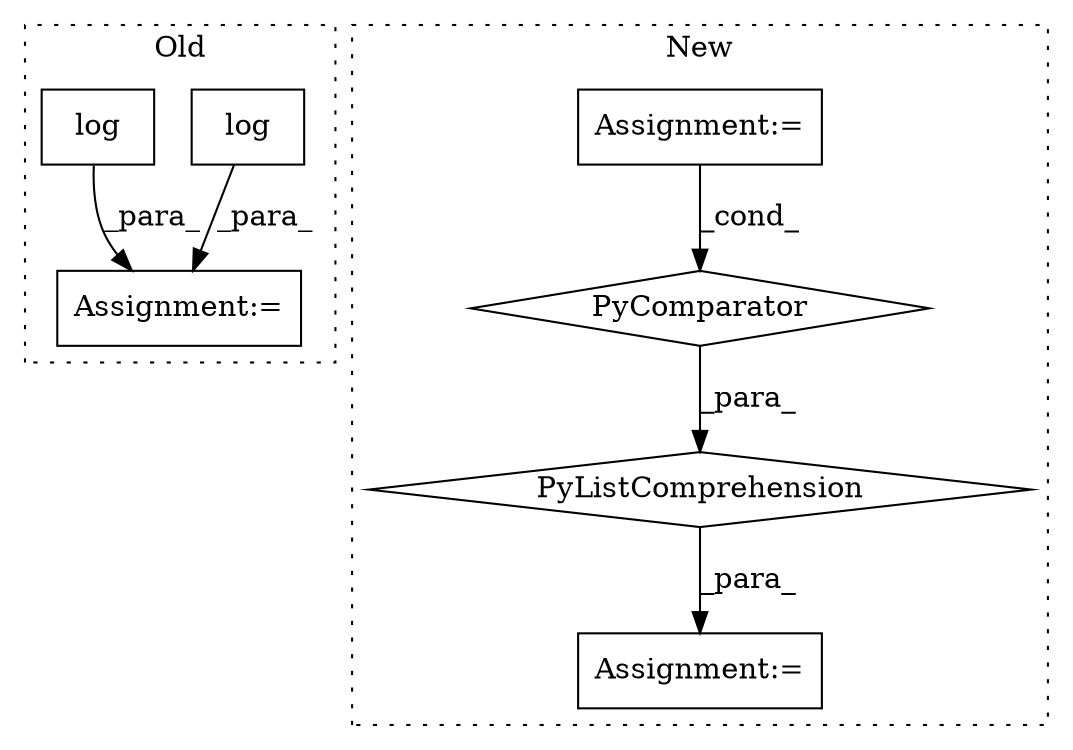digraph G {
subgraph cluster0 {
1 [label="log" a="32" s="2080,2085" l="4,1" shape="box"];
6 [label="Assignment:=" a="7" s="2062" l="1" shape="box"];
7 [label="log" a="32" s="2095,2148" l="4,1" shape="box"];
label = "Old";
style="dotted";
}
subgraph cluster1 {
2 [label="PyComparator" a="113" s="3775" l="27" shape="diamond"];
3 [label="Assignment:=" a="7" s="3496" l="1" shape="box"];
4 [label="Assignment:=" a="7" s="4139" l="1" shape="box"];
5 [label="PyListComprehension" a="109" s="3693" l="117" shape="diamond"];
label = "New";
style="dotted";
}
1 -> 6 [label="_para_"];
2 -> 5 [label="_para_"];
3 -> 2 [label="_cond_"];
5 -> 4 [label="_para_"];
7 -> 6 [label="_para_"];
}